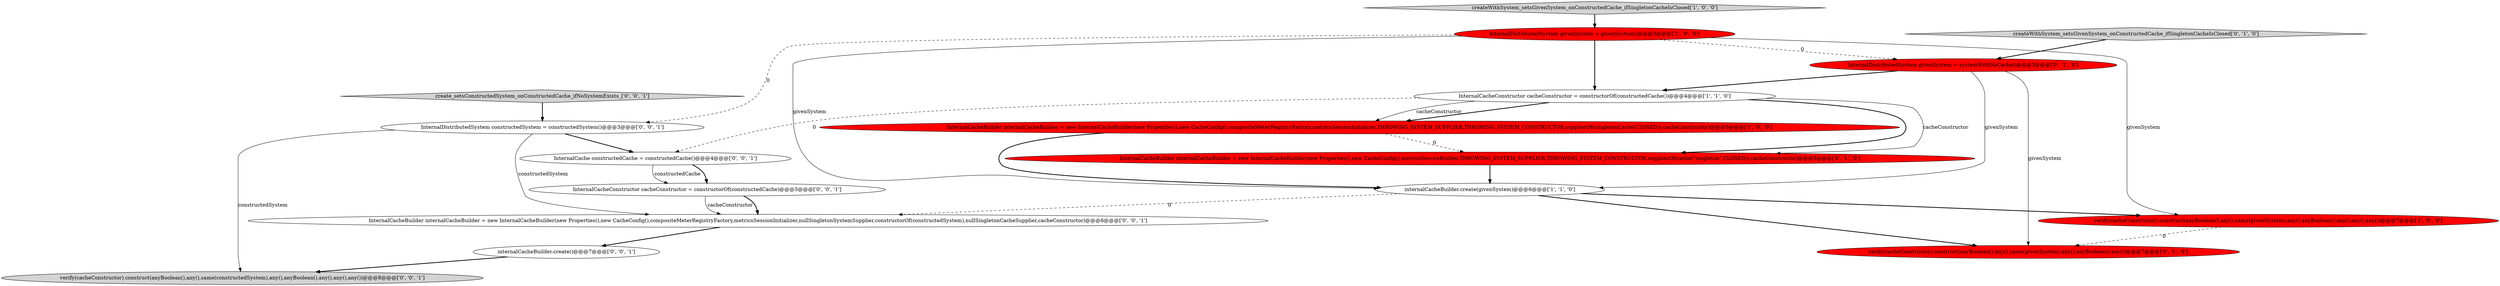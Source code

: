 digraph {
5 [style = filled, label = "internalCacheBuilder.create(givenSystem)@@@6@@@['1', '1', '0']", fillcolor = white, shape = ellipse image = "AAA0AAABBB1BBB"];
12 [style = filled, label = "create_setsConstructedSystem_onConstructedCache_ifNoSystemExists_['0', '0', '1']", fillcolor = lightgray, shape = diamond image = "AAA0AAABBB3BBB"];
1 [style = filled, label = "InternalCacheConstructor cacheConstructor = constructorOf(constructedCache())@@@4@@@['1', '1', '0']", fillcolor = white, shape = ellipse image = "AAA0AAABBB1BBB"];
13 [style = filled, label = "InternalCache constructedCache = constructedCache()@@@4@@@['0', '0', '1']", fillcolor = white, shape = ellipse image = "AAA0AAABBB3BBB"];
15 [style = filled, label = "internalCacheBuilder.create()@@@7@@@['0', '0', '1']", fillcolor = white, shape = ellipse image = "AAA0AAABBB3BBB"];
0 [style = filled, label = "InternalDistributedSystem givenSystem = givenSystem()@@@3@@@['1', '0', '0']", fillcolor = red, shape = ellipse image = "AAA1AAABBB1BBB"];
6 [style = filled, label = "createWithSystem_setsGivenSystem_onConstructedCache_ifSingletonCacheIsClosed['0', '1', '0']", fillcolor = lightgray, shape = diamond image = "AAA0AAABBB2BBB"];
8 [style = filled, label = "verify(cacheConstructor).construct(anyBoolean(),any(),same(givenSystem),any(),anyBoolean(),any())@@@7@@@['0', '1', '0']", fillcolor = red, shape = ellipse image = "AAA1AAABBB2BBB"];
2 [style = filled, label = "createWithSystem_setsGivenSystem_onConstructedCache_ifSingletonCacheIsClosed['1', '0', '0']", fillcolor = lightgray, shape = diamond image = "AAA0AAABBB1BBB"];
3 [style = filled, label = "verify(cacheConstructor).construct(anyBoolean(),any(),same(givenSystem),any(),anyBoolean(),any(),any(),any())@@@7@@@['1', '0', '0']", fillcolor = red, shape = ellipse image = "AAA1AAABBB1BBB"];
7 [style = filled, label = "InternalCacheBuilder internalCacheBuilder = new InternalCacheBuilder(new Properties(),new CacheConfig(),metricsServiceBuilder,THROWING_SYSTEM_SUPPLIER,THROWING_SYSTEM_CONSTRUCTOR,supplierOf(cache(\"singleton\",CLOSED)),cacheConstructor)@@@5@@@['0', '1', '0']", fillcolor = red, shape = ellipse image = "AAA1AAABBB2BBB"];
10 [style = filled, label = "InternalDistributedSystem constructedSystem = constructedSystem()@@@3@@@['0', '0', '1']", fillcolor = white, shape = ellipse image = "AAA0AAABBB3BBB"];
14 [style = filled, label = "InternalCacheBuilder internalCacheBuilder = new InternalCacheBuilder(new Properties(),new CacheConfig(),compositeMeterRegistryFactory,metricsSessionInitializer,nullSingletonSystemSupplier,constructorOf(constructedSystem),nullSingletonCacheSupplier,cacheConstructor)@@@6@@@['0', '0', '1']", fillcolor = white, shape = ellipse image = "AAA0AAABBB3BBB"];
16 [style = filled, label = "InternalCacheConstructor cacheConstructor = constructorOf(constructedCache)@@@5@@@['0', '0', '1']", fillcolor = white, shape = ellipse image = "AAA0AAABBB3BBB"];
11 [style = filled, label = "verify(cacheConstructor).construct(anyBoolean(),any(),same(constructedSystem),any(),anyBoolean(),any(),any(),any())@@@8@@@['0', '0', '1']", fillcolor = lightgray, shape = ellipse image = "AAA0AAABBB3BBB"];
9 [style = filled, label = "InternalDistributedSystem givenSystem = systemWithNoCache()@@@3@@@['0', '1', '0']", fillcolor = red, shape = ellipse image = "AAA1AAABBB2BBB"];
4 [style = filled, label = "InternalCacheBuilder internalCacheBuilder = new InternalCacheBuilder(new Properties(),new CacheConfig(),compositeMeterRegistryFactory,metricsSessionInitializer,THROWING_SYSTEM_SUPPLIER,THROWING_SYSTEM_CONSTRUCTOR,supplierOf(singletonCache(CLOSED)),cacheConstructor)@@@5@@@['1', '0', '0']", fillcolor = red, shape = ellipse image = "AAA1AAABBB1BBB"];
5->3 [style = bold, label=""];
5->8 [style = bold, label=""];
1->4 [style = bold, label=""];
5->14 [style = dashed, label="0"];
0->3 [style = solid, label="givenSystem"];
16->14 [style = solid, label="cacheConstructor"];
1->7 [style = solid, label="cacheConstructor"];
1->7 [style = bold, label=""];
13->16 [style = bold, label=""];
0->10 [style = dashed, label="0"];
1->13 [style = dashed, label="0"];
9->8 [style = solid, label="givenSystem"];
7->5 [style = bold, label=""];
2->0 [style = bold, label=""];
12->10 [style = bold, label=""];
15->11 [style = bold, label=""];
10->13 [style = bold, label=""];
4->7 [style = dashed, label="0"];
0->1 [style = bold, label=""];
9->5 [style = solid, label="givenSystem"];
3->8 [style = dashed, label="0"];
16->14 [style = bold, label=""];
14->15 [style = bold, label=""];
0->5 [style = solid, label="givenSystem"];
0->9 [style = dashed, label="0"];
6->9 [style = bold, label=""];
9->1 [style = bold, label=""];
10->14 [style = solid, label="constructedSystem"];
4->5 [style = bold, label=""];
13->16 [style = solid, label="constructedCache"];
1->4 [style = solid, label="cacheConstructor"];
10->11 [style = solid, label="constructedSystem"];
}
